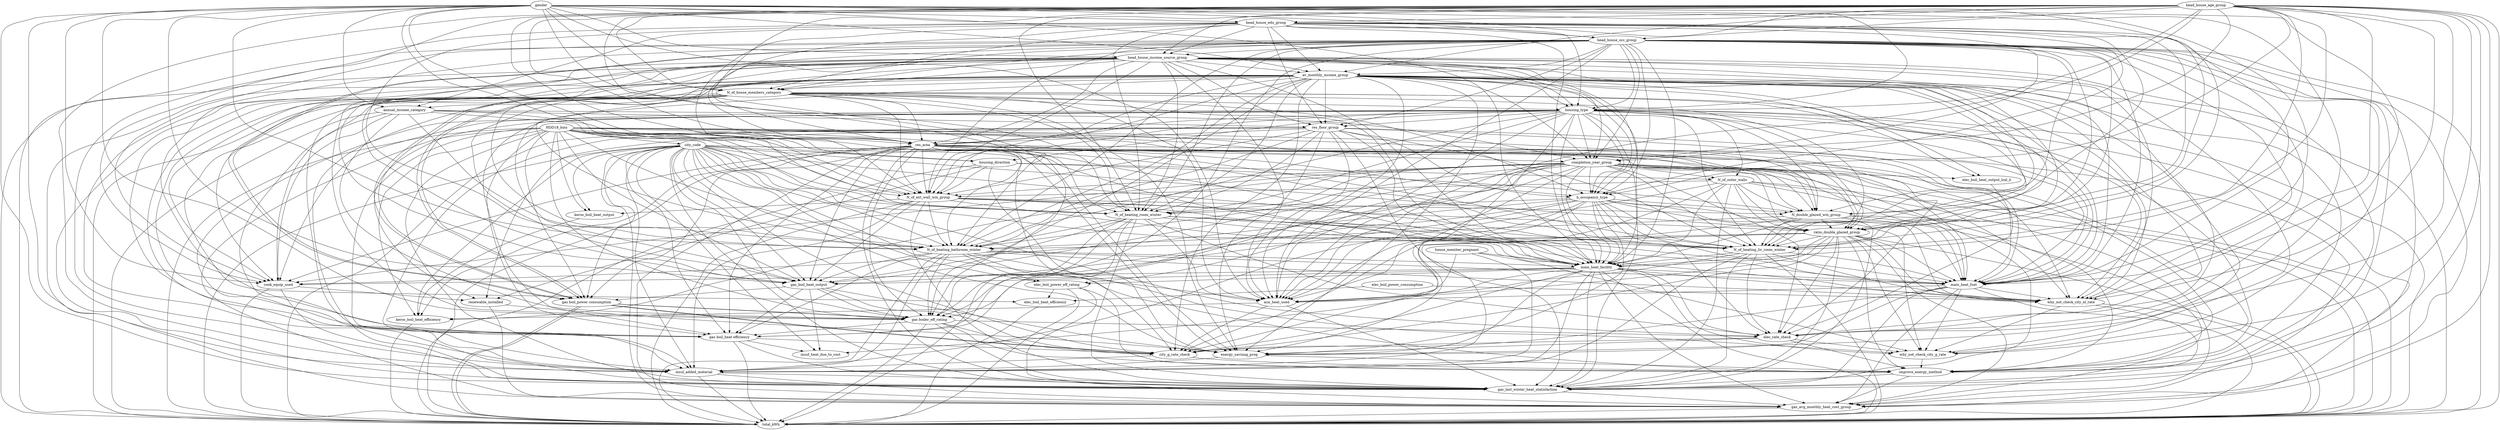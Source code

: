 digraph {
	HDD18_bins -> city_code
	HDD18_bins -> housing_direction
	HDD18_bins -> N_of_heating_room_winter
	HDD18_bins -> N_of_heating_liv_room_winter
	HDD18_bins -> N_of_heating_bathroom_winter
	HDD18_bins -> N_of_ext_wall_win_group
	HDD18_bins -> ratio_double_glazed_group
	HDD18_bins -> N_double_glazed_win_group
	HDD18_bins -> main_heat_facility
	HDD18_bins -> main_heat_fuel
	HDD18_bins -> keros_boil_heat_output
	HDD18_bins -> keros_boil_heat_efficiency
	HDD18_bins -> gas_boil_heat_output
	HDD18_bins -> "gas boil_power consumption"
	HDD18_bins -> "gas boiler_eff_rating"
	HDD18_bins -> "gas boil_heat efficiency"
	HDD18_bins -> elec_rate_check
	HDD18_bins -> city_g_rate_check
	HDD18_bins -> gas_avg_monthly_heat_cost_group
	HDD18_bins -> gas_last_winter_heat_statisfaction
	HDD18_bins -> insul_added_material
	HDD18_bins -> improve_energy_method
	HDD18_bins -> energy_savinng_prog
	HDD18_bins -> total_kWh
	city_code -> housing_direction
	city_code -> N_of_heating_room_winter
	city_code -> N_of_heating_liv_room_winter
	city_code -> N_of_heating_bathroom_winter
	city_code -> N_of_ext_wall_win_group
	city_code -> ratio_double_glazed_group
	city_code -> N_double_glazed_win_group
	city_code -> main_heat_facility
	city_code -> main_heat_fuel
	city_code -> aux_heat_used
	city_code -> keros_boil_heat_output
	city_code -> keros_boil_heat_efficiency
	city_code -> gas_boil_heat_output
	city_code -> "gas boil_power consumption"
	city_code -> "gas boiler_eff_rating"
	city_code -> "gas boil_heat efficiency"
	city_code -> elec_boil_power_eff_rating
	city_code -> elec_rate_check
	city_code -> city_g_rate_check
	city_code -> why_not_check_city_el_rate
	city_code -> gas_avg_monthly_heat_cost_group
	city_code -> gas_last_winter_heat_statisfaction
	city_code -> insuf_heat_due_to_cost
	city_code -> insul_added_material
	city_code -> improve_energy_method
	city_code -> energy_savinng_prog
	city_code -> total_kWh
	housing_type -> res_floor_group
	housing_type -> N_of_outer_walls
	housing_type -> housing_direction
	housing_type -> completion_year_group
	housing_type -> res_area
	housing_type -> N_of_heating_room_winter
	housing_type -> N_of_heating_liv_room_winter
	housing_type -> N_of_heating_bathroom_winter
	housing_type -> N_of_ext_wall_win_group
	housing_type -> ratio_double_glazed_group
	housing_type -> N_double_glazed_win_group
	housing_type -> h_occupancy_type
	housing_type -> main_heat_facility
	housing_type -> main_heat_fuel
	housing_type -> aux_heat_used
	housing_type -> "gas boil_heat efficiency"
	housing_type -> cook_equip_used
	housing_type -> renewable_installed
	housing_type -> why_not_check_city_el_rate
	housing_type -> gas_avg_monthly_heat_cost_group
	housing_type -> gas_last_winter_heat_statisfaction
	housing_type -> insul_added_material
	housing_type -> improve_energy_method
	housing_type -> energy_savinng_prog
	N_of_house_members_category -> housing_type
	gender -> housing_type
	head_house_age_group -> housing_type
	head_house_edu_group -> housing_type
	head_house_occ_group -> housing_type
	head_house_income_source_group -> housing_type
	av_monthly_income_group -> housing_type
	housing_type -> total_kWh
	res_floor_group -> res_area
	res_floor_group -> N_of_heating_room_winter
	res_floor_group -> N_of_heating_liv_room_winter
	res_floor_group -> N_of_heating_bathroom_winter
	res_floor_group -> N_of_ext_wall_win_group
	res_floor_group -> h_occupancy_type
	res_floor_group -> main_heat_facility
	res_floor_group -> main_heat_fuel
	res_floor_group -> aux_heat_used
	res_floor_group -> renewable_installed
	res_floor_group -> gas_avg_monthly_heat_cost_group
	res_floor_group -> gas_last_winter_heat_statisfaction
	res_floor_group -> insul_added_material
	res_floor_group -> energy_savinng_prog
	head_house_edu_group -> res_floor_group
	head_house_occ_group -> res_floor_group
	head_house_income_source_group -> res_floor_group
	annual_income_category -> res_floor_group
	av_monthly_income_group -> res_floor_group
	res_floor_group -> total_kWh
	housing_direction -> N_of_outer_walls
	completion_year_group -> N_of_outer_walls
	N_of_outer_walls -> N_of_ext_wall_win_group
	N_of_outer_walls -> ratio_double_glazed_group
	N_of_outer_walls -> N_double_glazed_win_group
	N_of_outer_walls -> main_heat_facility
	N_of_outer_walls -> main_heat_fuel
	N_of_outer_walls -> aux_heat_used
	N_of_outer_walls -> gas_avg_monthly_heat_cost_group
	N_of_outer_walls -> gas_last_winter_heat_statisfaction
	N_of_outer_walls -> insul_added_material
	N_of_outer_walls -> improve_energy_method
	N_of_outer_walls -> total_kWh
	housing_direction -> N_of_ext_wall_win_group
	housing_direction -> N_double_glazed_win_group
	housing_direction -> renewable_installed
	housing_direction -> energy_savinng_prog
	housing_direction -> total_kWh
	res_area -> completion_year_group
	completion_year_group -> N_of_heating_room_winter
	completion_year_group -> N_of_heating_liv_room_winter
	completion_year_group -> N_of_heating_bathroom_winter
	completion_year_group -> N_of_ext_wall_win_group
	completion_year_group -> ratio_double_glazed_group
	completion_year_group -> N_double_glazed_win_group
	completion_year_group -> h_occupancy_type
	completion_year_group -> main_heat_facility
	completion_year_group -> main_heat_fuel
	completion_year_group -> aux_heat_used
	completion_year_group -> keros_boil_heat_efficiency
	completion_year_group -> gas_boil_heat_output
	completion_year_group -> "gas boiler_eff_rating"
	completion_year_group -> "gas boil_heat efficiency"
	completion_year_group -> elec_boil_heat_output_lcal_h
	completion_year_group -> elec_boil_power_eff_rating
	completion_year_group -> cook_equip_used
	completion_year_group -> elec_rate_check
	completion_year_group -> city_g_rate_check
	completion_year_group -> why_not_check_city_el_rate
	completion_year_group -> gas_last_winter_heat_statisfaction
	head_house_age_group -> completion_year_group
	head_house_edu_group -> completion_year_group
	head_house_occ_group -> completion_year_group
	head_house_income_source_group -> completion_year_group
	annual_income_category -> completion_year_group
	av_monthly_income_group -> completion_year_group
	completion_year_group -> total_kWh
	res_area -> N_of_heating_room_winter
	res_area -> N_of_heating_liv_room_winter
	res_area -> N_of_heating_bathroom_winter
	res_area -> N_of_ext_wall_win_group
	res_area -> ratio_double_glazed_group
	res_area -> N_double_glazed_win_group
	res_area -> h_occupancy_type
	res_area -> main_heat_facility
	res_area -> main_heat_fuel
	res_area -> keros_boil_heat_efficiency
	res_area -> gas_boil_heat_output
	res_area -> "gas boil_power consumption"
	res_area -> "gas boiler_eff_rating"
	res_area -> "gas boil_heat efficiency"
	res_area -> cook_equip_used
	res_area -> gas_avg_monthly_heat_cost_group
	res_area -> gas_last_winter_heat_statisfaction
	res_area -> energy_savinng_prog
	N_of_house_members_category -> res_area
	gender -> res_area
	head_house_age_group -> res_area
	head_house_edu_group -> res_area
	head_house_occ_group -> res_area
	head_house_income_source_group -> res_area
	annual_income_category -> res_area
	av_monthly_income_group -> res_area
	res_area -> total_kWh
	N_of_heating_room_winter -> N_of_heating_liv_room_winter
	N_of_heating_room_winter -> N_of_heating_bathroom_winter
	h_occupancy_type -> N_of_heating_room_winter
	N_of_heating_room_winter -> main_heat_facility
	N_of_heating_room_winter -> main_heat_fuel
	N_of_heating_room_winter -> aux_heat_used
	N_of_heating_room_winter -> gas_boil_heat_output
	N_of_heating_room_winter -> "gas boiler_eff_rating"
	N_of_heating_room_winter -> "gas boil_heat efficiency"
	N_of_heating_room_winter -> elec_rate_check
	N_of_heating_room_winter -> why_not_check_city_el_rate
	N_of_heating_room_winter -> gas_last_winter_heat_statisfaction
	N_of_house_members_category -> N_of_heating_room_winter
	gender -> N_of_heating_room_winter
	head_house_age_group -> N_of_heating_room_winter
	head_house_edu_group -> N_of_heating_room_winter
	head_house_occ_group -> N_of_heating_room_winter
	head_house_income_source_group -> N_of_heating_room_winter
	annual_income_category -> N_of_heating_room_winter
	av_monthly_income_group -> N_of_heating_room_winter
	N_of_heating_room_winter -> total_kWh
	N_of_ext_wall_win_group -> N_of_heating_liv_room_winter
	ratio_double_glazed_group -> N_of_heating_liv_room_winter
	N_double_glazed_win_group -> N_of_heating_liv_room_winter
	h_occupancy_type -> N_of_heating_liv_room_winter
	N_of_heating_liv_room_winter -> main_heat_facility
	N_of_heating_liv_room_winter -> main_heat_fuel
	N_of_heating_liv_room_winter -> aux_heat_used
	N_of_heating_liv_room_winter -> elec_rate_check
	N_of_heating_liv_room_winter -> why_not_check_city_el_rate
	N_of_heating_liv_room_winter -> gas_last_winter_heat_statisfaction
	N_of_heating_liv_room_winter -> insul_added_material
	N_of_house_members_category -> N_of_heating_liv_room_winter
	gender -> N_of_heating_liv_room_winter
	head_house_age_group -> N_of_heating_liv_room_winter
	head_house_edu_group -> N_of_heating_liv_room_winter
	head_house_occ_group -> N_of_heating_liv_room_winter
	head_house_income_source_group -> N_of_heating_liv_room_winter
	av_monthly_income_group -> N_of_heating_liv_room_winter
	N_of_heating_liv_room_winter -> total_kWh
	N_of_ext_wall_win_group -> N_of_heating_bathroom_winter
	ratio_double_glazed_group -> N_of_heating_bathroom_winter
	N_double_glazed_win_group -> N_of_heating_bathroom_winter
	N_of_heating_bathroom_winter -> main_heat_facility
	N_of_heating_bathroom_winter -> main_heat_fuel
	N_of_heating_bathroom_winter -> gas_boil_heat_output
	N_of_heating_bathroom_winter -> "gas boiler_eff_rating"
	N_of_heating_bathroom_winter -> "gas boil_heat efficiency"
	N_of_heating_bathroom_winter -> elec_boil_power_eff_rating
	N_of_heating_bathroom_winter -> why_not_check_city_el_rate
	N_of_heating_bathroom_winter -> why_not_check_city_g_rate
	N_of_heating_bathroom_winter -> insul_added_material
	N_of_heating_bathroom_winter -> improve_energy_method
	N_of_house_members_category -> N_of_heating_bathroom_winter
	gender -> N_of_heating_bathroom_winter
	head_house_age_group -> N_of_heating_bathroom_winter
	head_house_edu_group -> N_of_heating_bathroom_winter
	head_house_occ_group -> N_of_heating_bathroom_winter
	head_house_income_source_group -> N_of_heating_bathroom_winter
	annual_income_category -> N_of_heating_bathroom_winter
	av_monthly_income_group -> N_of_heating_bathroom_winter
	N_of_heating_bathroom_winter -> total_kWh
	N_of_ext_wall_win_group -> ratio_double_glazed_group
	N_of_ext_wall_win_group -> N_double_glazed_win_group
	N_of_ext_wall_win_group -> main_heat_facility
	N_of_ext_wall_win_group -> main_heat_fuel
	N_of_ext_wall_win_group -> keros_boil_heat_output
	N_of_ext_wall_win_group -> gas_boil_heat_output
	N_of_ext_wall_win_group -> gas_last_winter_heat_statisfaction
	N_of_ext_wall_win_group -> insul_added_material
	N_of_house_members_category -> N_of_ext_wall_win_group
	gender -> N_of_ext_wall_win_group
	head_house_age_group -> N_of_ext_wall_win_group
	head_house_edu_group -> N_of_ext_wall_win_group
	head_house_occ_group -> N_of_ext_wall_win_group
	head_house_income_source_group -> N_of_ext_wall_win_group
	av_monthly_income_group -> N_of_ext_wall_win_group
	N_of_ext_wall_win_group -> total_kWh
	N_double_glazed_win_group -> ratio_double_glazed_group
	h_occupancy_type -> ratio_double_glazed_group
	ratio_double_glazed_group -> main_heat_facility
	ratio_double_glazed_group -> main_heat_fuel
	ratio_double_glazed_group -> aux_heat_used
	ratio_double_glazed_group -> elec_rate_check
	ratio_double_glazed_group -> city_g_rate_check
	ratio_double_glazed_group -> why_not_check_city_el_rate
	ratio_double_glazed_group -> why_not_check_city_g_rate
	ratio_double_glazed_group -> gas_avg_monthly_heat_cost_group
	ratio_double_glazed_group -> gas_last_winter_heat_statisfaction
	ratio_double_glazed_group -> insuf_heat_due_to_cost
	ratio_double_glazed_group -> insul_added_material
	ratio_double_glazed_group -> improve_energy_method
	head_house_edu_group -> ratio_double_glazed_group
	head_house_occ_group -> ratio_double_glazed_group
	head_house_income_source_group -> ratio_double_glazed_group
	av_monthly_income_group -> ratio_double_glazed_group
	ratio_double_glazed_group -> total_kWh
	h_occupancy_type -> N_double_glazed_win_group
	N_double_glazed_win_group -> main_heat_facility
	N_double_glazed_win_group -> main_heat_fuel
	N_double_glazed_win_group -> aux_heat_used
	N_double_glazed_win_group -> gas_avg_monthly_heat_cost_group
	N_double_glazed_win_group -> gas_last_winter_heat_statisfaction
	head_house_edu_group -> N_double_glazed_win_group
	head_house_occ_group -> N_double_glazed_win_group
	av_monthly_income_group -> N_double_glazed_win_group
	N_double_glazed_win_group -> total_kWh
	h_occupancy_type -> main_heat_facility
	h_occupancy_type -> main_heat_fuel
	h_occupancy_type -> aux_heat_used
	h_occupancy_type -> gas_boil_heat_output
	h_occupancy_type -> "gas boiler_eff_rating"
	h_occupancy_type -> cook_equip_used
	h_occupancy_type -> elec_rate_check
	h_occupancy_type -> city_g_rate_check
	h_occupancy_type -> why_not_check_city_el_rate
	h_occupancy_type -> why_not_check_city_g_rate
	h_occupancy_type -> energy_savinng_prog
	N_of_house_members_category -> h_occupancy_type
	head_house_age_group -> h_occupancy_type
	head_house_edu_group -> h_occupancy_type
	head_house_occ_group -> h_occupancy_type
	head_house_income_source_group -> h_occupancy_type
	av_monthly_income_group -> h_occupancy_type
	main_heat_facility -> main_heat_fuel
	main_heat_facility -> aux_heat_used
	main_heat_facility -> gas_boil_heat_output
	main_heat_facility -> elec_boil_power_eff_rating
	main_heat_facility -> cook_equip_used
	main_heat_facility -> elec_rate_check
	main_heat_facility -> city_g_rate_check
	main_heat_facility -> why_not_check_city_el_rate
	main_heat_facility -> why_not_check_city_g_rate
	main_heat_facility -> gas_avg_monthly_heat_cost_group
	main_heat_facility -> gas_last_winter_heat_statisfaction
	main_heat_facility -> insul_added_material
	main_heat_facility -> energy_savinng_prog
	N_of_house_members_category -> main_heat_facility
	gender -> main_heat_facility
	head_house_age_group -> main_heat_facility
	head_house_edu_group -> main_heat_facility
	head_house_occ_group -> main_heat_facility
	head_house_income_source_group -> main_heat_facility
	house_member_pregnant -> main_heat_facility
	av_monthly_income_group -> main_heat_facility
	main_heat_facility -> total_kWh
	main_heat_fuel -> aux_heat_used
	main_heat_fuel -> city_g_rate_check
	main_heat_fuel -> why_not_check_city_el_rate
	main_heat_fuel -> why_not_check_city_g_rate
	main_heat_fuel -> gas_avg_monthly_heat_cost_group
	main_heat_fuel -> gas_last_winter_heat_statisfaction
	main_heat_fuel -> energy_savinng_prog
	N_of_house_members_category -> main_heat_fuel
	gender -> main_heat_fuel
	head_house_age_group -> main_heat_fuel
	head_house_edu_group -> main_heat_fuel
	head_house_occ_group -> main_heat_fuel
	head_house_income_source_group -> main_heat_fuel
	av_monthly_income_group -> main_heat_fuel
	main_heat_fuel -> total_kWh
	aux_heat_used -> keros_boil_heat_efficiency
	aux_heat_used -> city_g_rate_check
	aux_heat_used -> gas_last_winter_heat_statisfaction
	N_of_house_members_category -> aux_heat_used
	gender -> aux_heat_used
	head_house_age_group -> aux_heat_used
	head_house_occ_group -> aux_heat_used
	head_house_income_source_group -> aux_heat_used
	house_member_pregnant -> aux_heat_used
	av_monthly_income_group -> aux_heat_used
	keros_boil_heat_output -> keros_boil_heat_efficiency
	keros_boil_heat_efficiency -> total_kWh
	gas_boil_heat_output -> "gas boil_power consumption"
	gas_boil_heat_output -> "gas boiler_eff_rating"
	gas_boil_heat_output -> "gas boil_heat efficiency"
	gas_boil_heat_output -> city_g_rate_check
	gas_boil_heat_output -> insuf_heat_due_to_cost
	gas_boil_heat_output -> energy_savinng_prog
	N_of_house_members_category -> gas_boil_heat_output
	gender -> gas_boil_heat_output
	head_house_occ_group -> gas_boil_heat_output
	head_house_income_source_group -> gas_boil_heat_output
	av_monthly_income_group -> gas_boil_heat_output
	"gas boil_power consumption" -> "gas boiler_eff_rating"
	"gas boil_power consumption" -> city_g_rate_check
	N_of_house_members_category -> "gas boil_power consumption"
	head_house_occ_group -> "gas boil_power consumption"
	av_monthly_income_group -> "gas boil_power consumption"
	"gas boil_power consumption" -> total_kWh
	"gas boil_power consumption" -> "gas boiler_eff_rating"
	"gas boil_power consumption" -> city_g_rate_check
	N_of_house_members_category -> "gas boil_power consumption"
	head_house_occ_group -> "gas boil_power consumption"
	av_monthly_income_group -> "gas boil_power consumption"
	"gas boil_power consumption" -> total_kWh
	"gas boiler_eff_rating" -> "gas boil_heat efficiency"
	"gas boiler_eff_rating" -> elec_rate_check
	"gas boiler_eff_rating" -> city_g_rate_check
	"gas boiler_eff_rating" -> gas_last_winter_heat_statisfaction
	"gas boiler_eff_rating" -> improve_energy_method
	gender -> "gas boiler_eff_rating"
	head_house_age_group -> "gas boiler_eff_rating"
	head_house_occ_group -> "gas boiler_eff_rating"
	head_house_income_source_group -> "gas boiler_eff_rating"
	annual_income_category -> "gas boiler_eff_rating"
	av_monthly_income_group -> "gas boiler_eff_rating"
	"gas boiler_eff_rating" -> total_kWh
	"gas boil_heat efficiency" -> city_g_rate_check
	"gas boil_heat efficiency" -> gas_last_winter_heat_statisfaction
	"gas boil_heat efficiency" -> insuf_heat_due_to_cost
	head_house_occ_group -> "gas boil_heat efficiency"
	head_house_income_source_group -> "gas boil_heat efficiency"
	annual_income_category -> "gas boil_heat efficiency"
	av_monthly_income_group -> "gas boil_heat efficiency"
	"gas boil_heat efficiency" -> total_kWh
	elec_boil_heat_output_lcal_h -> elec_rate_check
	N_of_house_members_category -> elec_boil_heat_output_lcal_h
	av_monthly_income_group -> elec_boil_heat_output_lcal_h
	elec_boil_power_consumption -> elec_boil_heat_efficiency
	elec_boil_power_consumption -> why_not_check_city_el_rate
	elec_boil_power_eff_rating -> elec_boil_heat_efficiency
	elec_boil_power_eff_rating -> gas_avg_monthly_heat_cost_group
	elec_boil_power_eff_rating -> improve_energy_method
	elec_boil_power_eff_rating -> total_kWh
	N_of_house_members_category -> elec_boil_heat_efficiency
	elec_boil_heat_efficiency -> total_kWh
	cook_equip_used -> renewable_installed
	cook_equip_used -> gas_last_winter_heat_statisfaction
	N_of_house_members_category -> cook_equip_used
	gender -> cook_equip_used
	head_house_age_group -> cook_equip_used
	head_house_occ_group -> cook_equip_used
	head_house_income_source_group -> cook_equip_used
	annual_income_category -> cook_equip_used
	av_monthly_income_group -> cook_equip_used
	cook_equip_used -> total_kWh
	renewable_installed -> gas_avg_monthly_heat_cost_group
	renewable_installed -> energy_savinng_prog
	elec_rate_check -> city_g_rate_check
	elec_rate_check -> why_not_check_city_g_rate
	elec_rate_check -> improve_energy_method
	elec_rate_check -> energy_savinng_prog
	gender -> elec_rate_check
	head_house_occ_group -> elec_rate_check
	head_house_income_source_group -> elec_rate_check
	av_monthly_income_group -> elec_rate_check
	city_g_rate_check -> insul_added_material
	city_g_rate_check -> improve_energy_method
	av_monthly_income_group -> city_g_rate_check
	why_not_check_city_el_rate -> why_not_check_city_g_rate
	why_not_check_city_el_rate -> gas_last_winter_heat_statisfaction
	gender -> why_not_check_city_el_rate
	head_house_age_group -> why_not_check_city_el_rate
	head_house_occ_group -> why_not_check_city_el_rate
	head_house_income_source_group -> why_not_check_city_el_rate
	av_monthly_income_group -> why_not_check_city_el_rate
	why_not_check_city_el_rate -> total_kWh
	why_not_check_city_g_rate -> improve_energy_method
	head_house_age_group -> why_not_check_city_g_rate
	head_house_occ_group -> why_not_check_city_g_rate
	head_house_income_source_group -> why_not_check_city_g_rate
	house_member_pregnant -> why_not_check_city_g_rate
	av_monthly_income_group -> why_not_check_city_g_rate
	gas_last_winter_heat_statisfaction -> gas_avg_monthly_heat_cost_group
	insul_added_material -> gas_avg_monthly_heat_cost_group
	improve_energy_method -> gas_avg_monthly_heat_cost_group
	head_house_age_group -> gas_avg_monthly_heat_cost_group
	head_house_occ_group -> gas_avg_monthly_heat_cost_group
	head_house_income_source_group -> gas_avg_monthly_heat_cost_group
	gas_avg_monthly_heat_cost_group -> total_kWh
	insul_added_material -> gas_last_winter_heat_statisfaction
	improve_energy_method -> gas_last_winter_heat_statisfaction
	N_of_house_members_category -> gas_last_winter_heat_statisfaction
	gender -> gas_last_winter_heat_statisfaction
	head_house_age_group -> gas_last_winter_heat_statisfaction
	head_house_occ_group -> gas_last_winter_heat_statisfaction
	head_house_income_source_group -> gas_last_winter_heat_statisfaction
	av_monthly_income_group -> gas_last_winter_heat_statisfaction
	energy_savinng_prog -> insul_added_material
	gender -> insul_added_material
	head_house_age_group -> insul_added_material
	head_house_occ_group -> insul_added_material
	head_house_income_source_group -> insul_added_material
	house_member_pregnant -> insul_added_material
	av_monthly_income_group -> insul_added_material
	insul_added_material -> total_kWh
	energy_savinng_prog -> improve_energy_method
	head_house_occ_group -> improve_energy_method
	head_house_income_source_group -> improve_energy_method
	av_monthly_income_group -> improve_energy_method
	N_of_house_members_category -> energy_savinng_prog
	head_house_age_group -> energy_savinng_prog
	av_monthly_income_group -> energy_savinng_prog
	gender -> N_of_house_members_category
	head_house_age_group -> N_of_house_members_category
	head_house_edu_group -> N_of_house_members_category
	head_house_occ_group -> N_of_house_members_category
	head_house_income_source_group -> N_of_house_members_category
	av_monthly_income_group -> N_of_house_members_category
	N_of_house_members_category -> total_kWh
	gender -> head_house_edu_group
	gender -> head_house_occ_group
	gender -> head_house_income_source_group
	gender -> annual_income_category
	gender -> av_monthly_income_group
	head_house_age_group -> head_house_edu_group
	head_house_age_group -> head_house_occ_group
	head_house_age_group -> head_house_income_source_group
	head_house_age_group -> av_monthly_income_group
	head_house_age_group -> total_kWh
	head_house_edu_group -> head_house_occ_group
	head_house_edu_group -> head_house_income_source_group
	head_house_edu_group -> annual_income_category
	head_house_edu_group -> av_monthly_income_group
	head_house_edu_group -> total_kWh
	head_house_occ_group -> head_house_income_source_group
	head_house_occ_group -> av_monthly_income_group
	head_house_occ_group -> total_kWh
	head_house_income_source_group -> av_monthly_income_group
	head_house_income_source_group -> total_kWh
	av_monthly_income_group -> annual_income_category
	annual_income_category -> total_kWh
	av_monthly_income_group -> total_kWh
}
